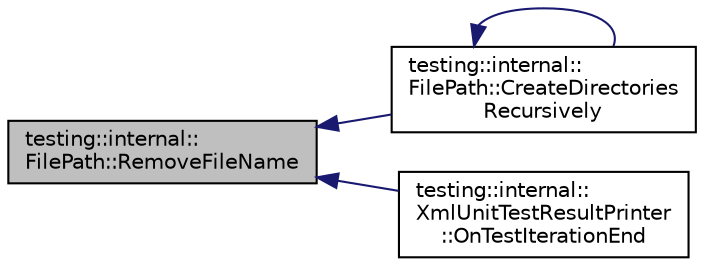 digraph "testing::internal::FilePath::RemoveFileName"
{
  edge [fontname="Helvetica",fontsize="10",labelfontname="Helvetica",labelfontsize="10"];
  node [fontname="Helvetica",fontsize="10",shape=record];
  rankdir="LR";
  Node339 [label="testing::internal::\lFilePath::RemoveFileName",height=0.2,width=0.4,color="black", fillcolor="grey75", style="filled", fontcolor="black"];
  Node339 -> Node340 [dir="back",color="midnightblue",fontsize="10",style="solid",fontname="Helvetica"];
  Node340 [label="testing::internal::\lFilePath::CreateDirectories\lRecursively",height=0.2,width=0.4,color="black", fillcolor="white", style="filled",URL="$de/d14/classtesting_1_1internal_1_1_file_path.html#a26790e530dd738f7fc8202c1ce718406"];
  Node340 -> Node340 [dir="back",color="midnightblue",fontsize="10",style="solid",fontname="Helvetica"];
  Node339 -> Node341 [dir="back",color="midnightblue",fontsize="10",style="solid",fontname="Helvetica"];
  Node341 [label="testing::internal::\lXmlUnitTestResultPrinter\l::OnTestIterationEnd",height=0.2,width=0.4,color="black", fillcolor="white", style="filled",URL="$d3/dc6/classtesting_1_1internal_1_1_xml_unit_test_result_printer.html#a2ae986dd2f4f2aed31cc6f3bc8c56898"];
}
